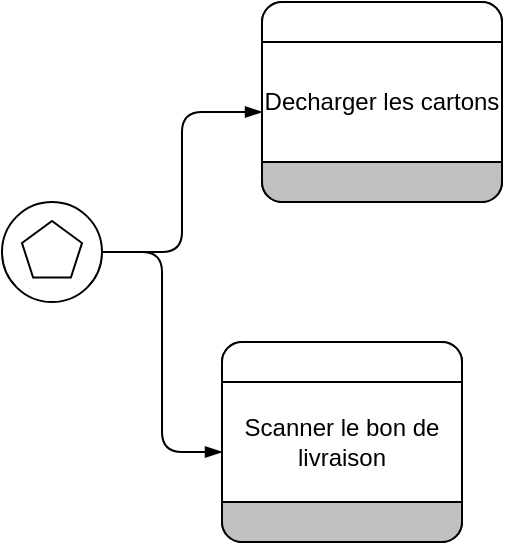 <mxfile>
    <diagram id="H1WUpH-YH3oahjhv1KEx" name="Page-1">
        <mxGraphModel dx="686" dy="633" grid="1" gridSize="10" guides="1" tooltips="1" connect="1" arrows="1" fold="1" page="1" pageScale="1" pageWidth="850" pageHeight="1100" math="0" shadow="0">
            <root>
                <mxCell id="0"/>
                <mxCell id="1" parent="0"/>
                <mxCell id="2" value="" style="points=[[0.145,0.145,0],[0.5,0,0],[0.855,0.145,0],[1,0.5,0],[0.855,0.855,0],[0.5,1,0],[0.145,0.855,0],[0,0.5,0]];shape=mxgraph.bpmn.event;html=1;verticalLabelPosition=bottom;labelBackgroundColor=#ffffff;verticalAlign=top;align=center;perimeter=ellipsePerimeter;outlineConnect=0;aspect=fixed;outline=standard;symbol=multiple;" parent="1" vertex="1">
                    <mxGeometry x="70" y="180" width="50" height="50" as="geometry"/>
                </mxCell>
                <mxCell id="3" value="Verfier le montant du prêt" style="rounded=1;whiteSpace=wrap;html=1;container=1;collapsible=0;absoluteArcSize=1;arcSize=20;childLayout=stackLayout;horizontal=1;horizontalStack=0;resizeParent=1;resizeParentMax=0;resizeLast=0;" parent="1" vertex="1">
                    <mxGeometry x="180" y="250" width="120" height="100" as="geometry"/>
                </mxCell>
                <mxCell id="4" value="" style="whiteSpace=wrap;connectable=0;html=1;shape=mxgraph.basic.rect;size=10;rectStyle=rounded;bottomRightStyle=square;bottomLeftStyle=square;part=1;" parent="3" vertex="1">
                    <mxGeometry width="120" height="20" as="geometry"/>
                </mxCell>
                <mxCell id="5" value="Scanner le bon de livraison" style="shape=mxgraph.bpmn.task;part=1;taskMarker=abstract;connectable=0;whiteSpace=wrap;html=1;" parent="3" vertex="1">
                    <mxGeometry y="20" width="120" height="60" as="geometry"/>
                </mxCell>
                <mxCell id="7" value="" style="edgeStyle=elbowEdgeStyle;fontSize=12;html=1;endArrow=blockThin;endFill=1;" parent="3" source="2" edge="1">
                    <mxGeometry width="160" relative="1" as="geometry">
                        <mxPoint x="-90" y="55" as="sourcePoint"/>
                        <mxPoint y="55" as="targetPoint"/>
                        <Array as="points"/>
                    </mxGeometry>
                </mxCell>
                <mxCell id="6" value="" style="whiteSpace=wrap;connectable=0;html=1;shape=mxgraph.basic.rect;size=10;rectStyle=rounded;topRightStyle=square;topLeftStyle=square;fillColor=#C0C0C0;part=1;" parent="3" vertex="1">
                    <mxGeometry y="80" width="120" height="20" as="geometry"/>
                </mxCell>
                <mxCell id="8" value="Verfier le montant du prêt" style="rounded=1;whiteSpace=wrap;html=1;container=1;collapsible=0;absoluteArcSize=1;arcSize=20;childLayout=stackLayout;horizontal=1;horizontalStack=0;resizeParent=1;resizeParentMax=0;resizeLast=0;" parent="1" vertex="1">
                    <mxGeometry x="200" y="80" width="120" height="100" as="geometry"/>
                </mxCell>
                <mxCell id="9" value="" style="whiteSpace=wrap;connectable=0;html=1;shape=mxgraph.basic.rect;size=10;rectStyle=rounded;bottomRightStyle=square;bottomLeftStyle=square;part=1;" parent="8" vertex="1">
                    <mxGeometry width="120" height="20" as="geometry"/>
                </mxCell>
                <mxCell id="10" value="Decharger les cartons" style="shape=mxgraph.bpmn.task;part=1;taskMarker=abstract;connectable=0;whiteSpace=wrap;html=1;" parent="8" vertex="1">
                    <mxGeometry y="20" width="120" height="60" as="geometry"/>
                </mxCell>
                <mxCell id="11" value="" style="edgeStyle=elbowEdgeStyle;fontSize=12;html=1;endArrow=blockThin;endFill=1;" parent="8" source="2" edge="1">
                    <mxGeometry width="160" relative="1" as="geometry">
                        <mxPoint x="-90" y="55" as="sourcePoint"/>
                        <mxPoint y="55" as="targetPoint"/>
                        <Array as="points"/>
                    </mxGeometry>
                </mxCell>
                <mxCell id="12" value="" style="whiteSpace=wrap;connectable=0;html=1;shape=mxgraph.basic.rect;size=10;rectStyle=rounded;topRightStyle=square;topLeftStyle=square;fillColor=#C0C0C0;part=1;" parent="8" vertex="1">
                    <mxGeometry y="80" width="120" height="20" as="geometry"/>
                </mxCell>
            </root>
        </mxGraphModel>
    </diagram>
</mxfile>